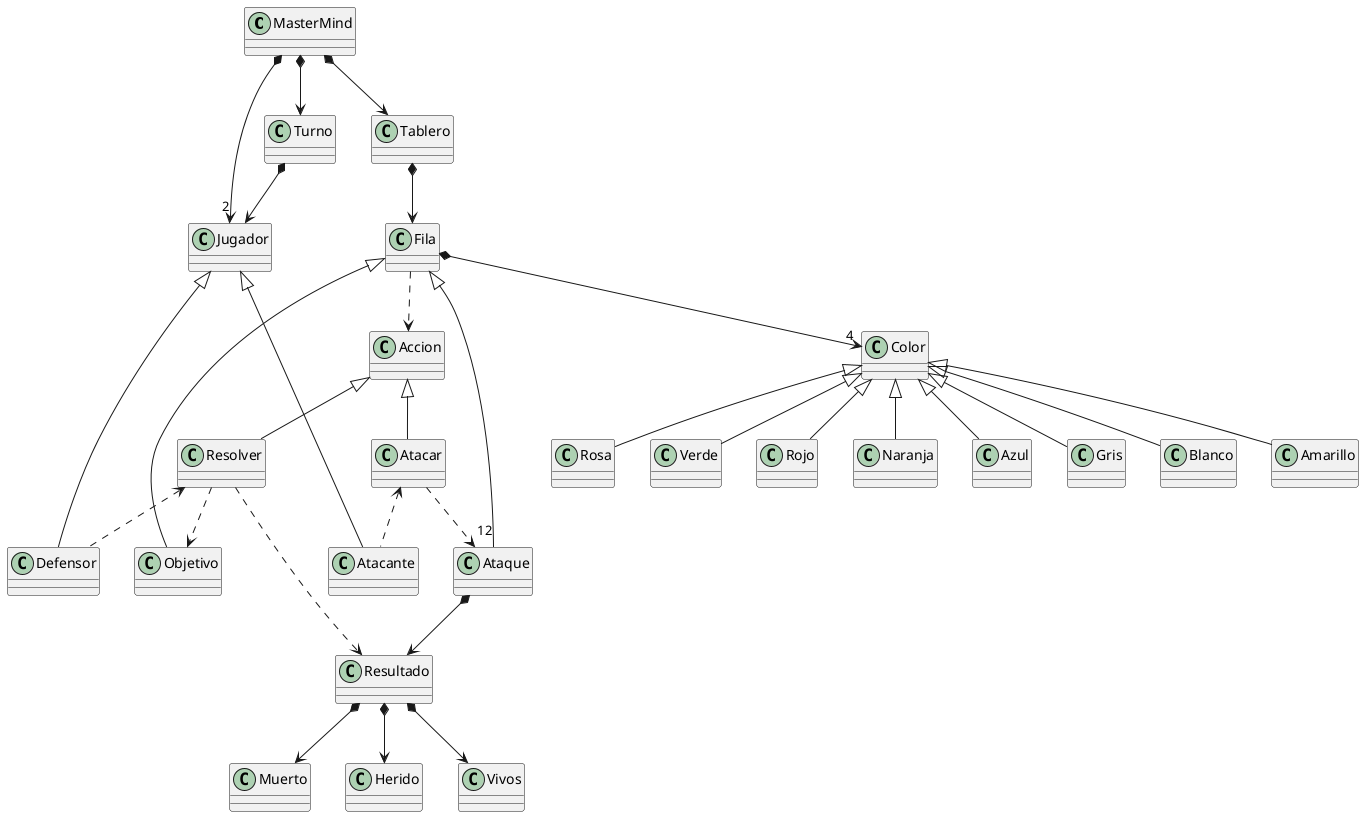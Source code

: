 @startuml mastermindDomainModel

MasterMind *-down-> "2" Jugador
MasterMind *-down-> Turno
Turno *-down-> Jugador
Jugador <|-down- Atacante
Jugador <|-down- Defensor

MasterMind *-down-> Tablero

Tablero *-down-> Fila
Fila *-down-> "4" Color

Color <|-down- Blanco
Color <|-down- Amarillo
Color <|-down- Rosa
Color <|-down- Verde
Color <|-down- Rojo
Color <|-down- Naranja
Color <|-down- Azul
Color <|-down- Gris




Fila <|-down- Objetivo
Fila <|-down- "12" Ataque

Ataque *-down-> Resultado
Resultado *-down-> Muerto
Resultado *-down-> Herido
Resultado *-down-> Vivos

/'
Ataque *--> "4" Resultado
Resultado <|-- Muerto
Resultado <|-- Herido
Resultado <|-- Vivo
'/

Accion <|-down- Atacar
Accion <|-down- Resolver
Atacar <.. Atacante
Resolver <.. Defensor
Atacar ..> Ataque
Resolver ..> Resultado
Resolver ..> Objetivo
Fila ..> Accion

@enduml